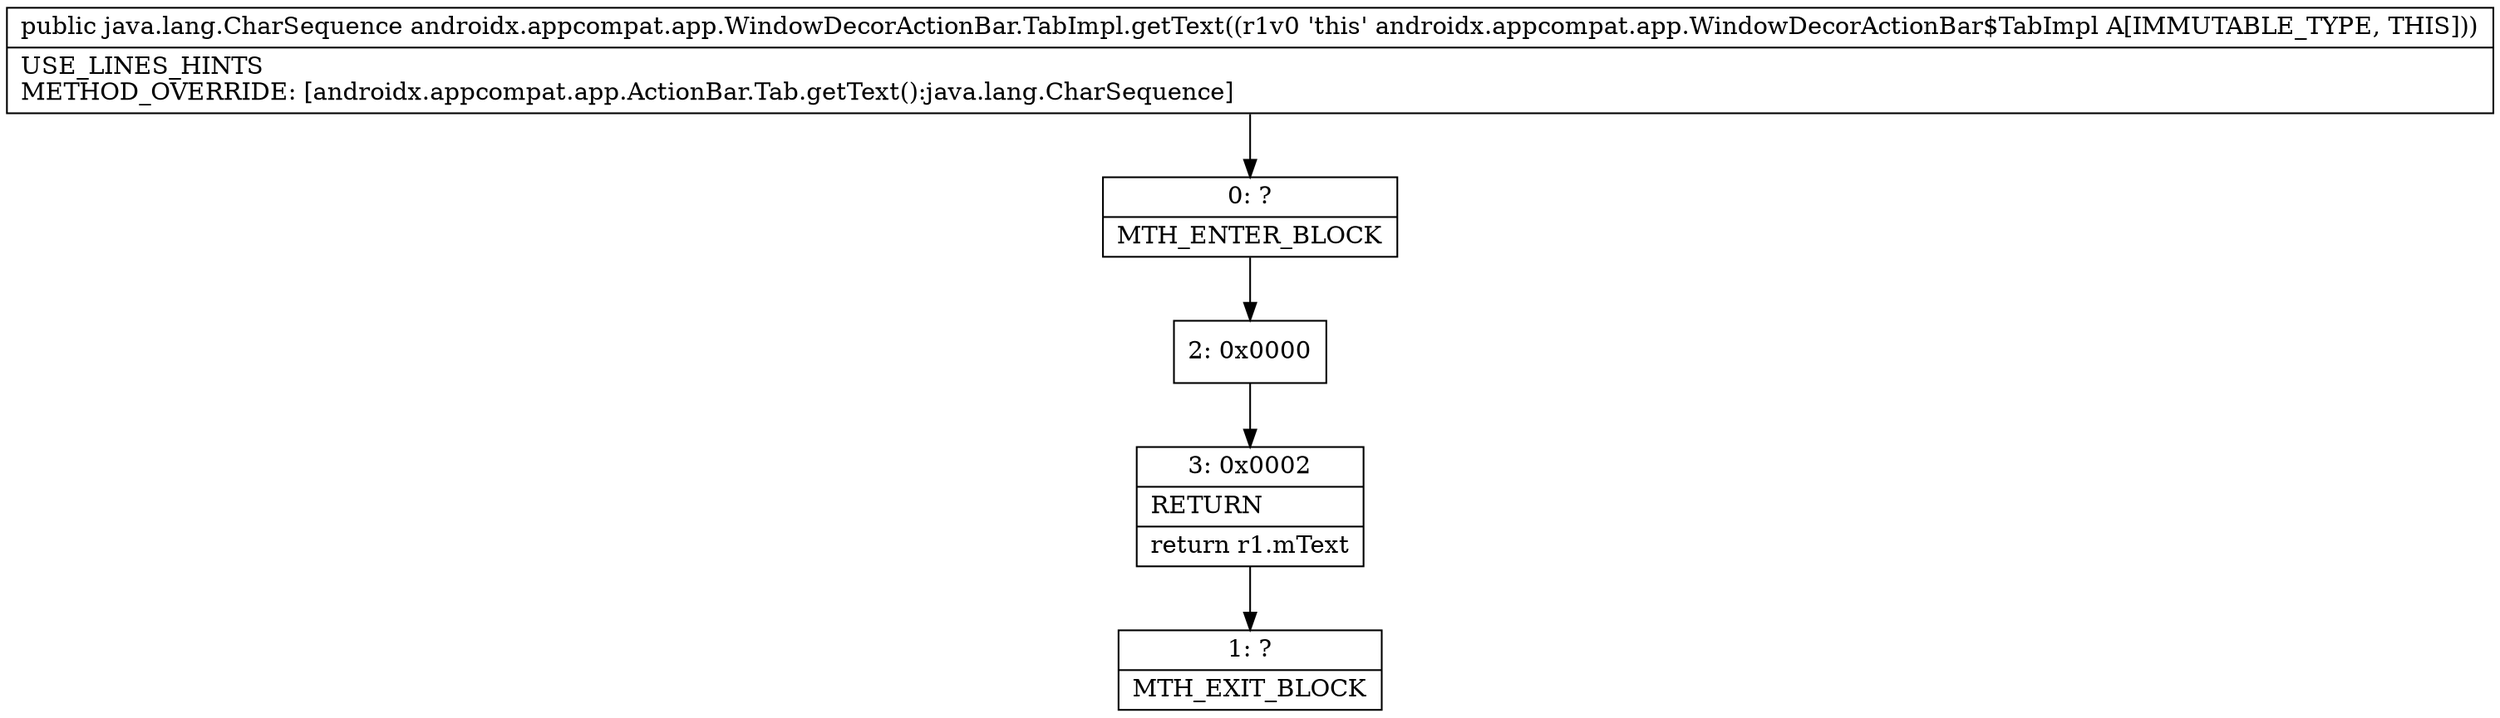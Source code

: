 digraph "CFG forandroidx.appcompat.app.WindowDecorActionBar.TabImpl.getText()Ljava\/lang\/CharSequence;" {
Node_0 [shape=record,label="{0\:\ ?|MTH_ENTER_BLOCK\l}"];
Node_2 [shape=record,label="{2\:\ 0x0000}"];
Node_3 [shape=record,label="{3\:\ 0x0002|RETURN\l|return r1.mText\l}"];
Node_1 [shape=record,label="{1\:\ ?|MTH_EXIT_BLOCK\l}"];
MethodNode[shape=record,label="{public java.lang.CharSequence androidx.appcompat.app.WindowDecorActionBar.TabImpl.getText((r1v0 'this' androidx.appcompat.app.WindowDecorActionBar$TabImpl A[IMMUTABLE_TYPE, THIS]))  | USE_LINES_HINTS\lMETHOD_OVERRIDE: [androidx.appcompat.app.ActionBar.Tab.getText():java.lang.CharSequence]\l}"];
MethodNode -> Node_0;Node_0 -> Node_2;
Node_2 -> Node_3;
Node_3 -> Node_1;
}


